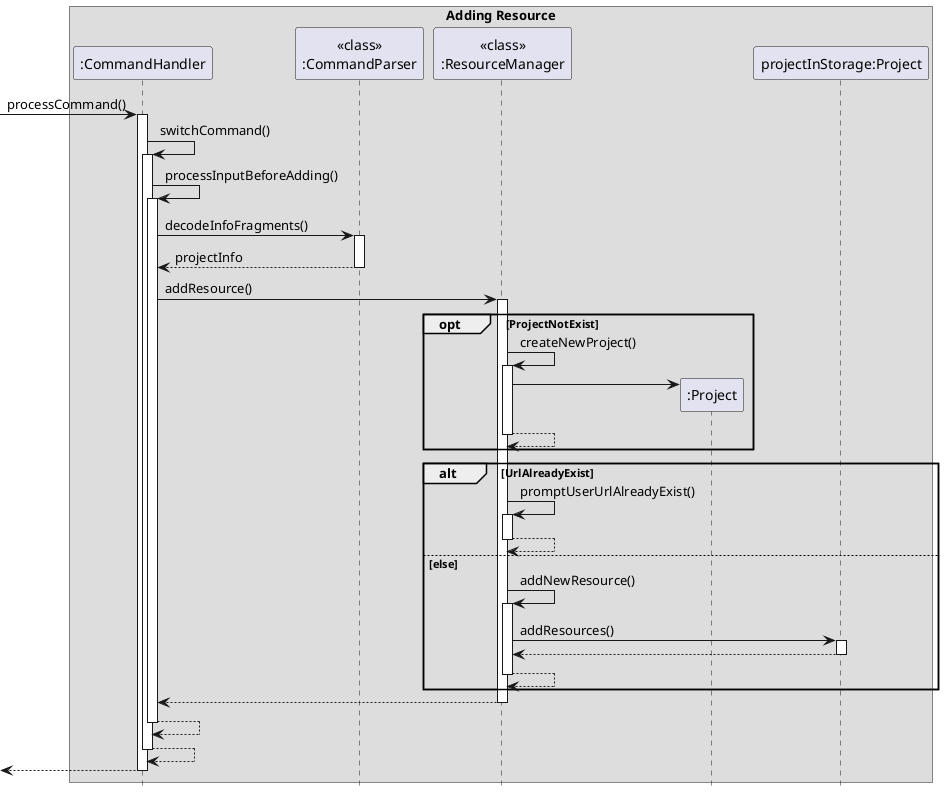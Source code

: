 @startuml
hide footbox
box Adding Resource
participant ":CommandHandler" as CH
participant "<<class>>\n:CommandParser" as CP
participant "<<class>>\n:ResourceManager" as RM
participant ":Project" as P1
participant "projectInStorage:Project" as P2

[-> CH: processCommand()
activate CH

CH -> CH: switchCommand()
activate CH

CH -> CH: processInputBeforeAdding()
activate CH

CH -> CP: decodeInfoFragments()
activate CP
return projectInfo

CH -> RM: addResource()
activate RM
opt ProjectNotExist
    RM -> RM: createNewProject()
    activate RM
    create P1
    RM -> P1:
    return
end

alt UrlAlreadyExist
    RM -> RM: promptUserUrlAlreadyExist()
    activate RM
    return
else else
    RM -> RM: addNewResource()
    activate RM
    RM -> P2: addResources()
    activate P2
    return
    return
end

return
return
return
return

@enduml